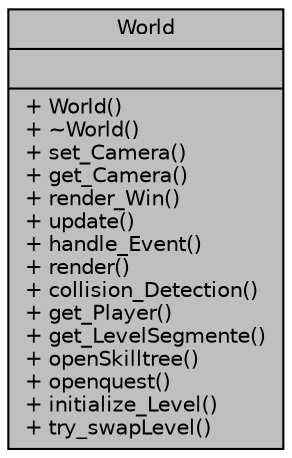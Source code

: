 digraph "World"
{
 // INTERACTIVE_SVG=YES
  bgcolor="transparent";
  edge [fontname="Helvetica",fontsize="10",labelfontname="Helvetica",labelfontsize="10"];
  node [fontname="Helvetica",fontsize="10",shape=record];
  Node1 [label="{World\n||+ World()\l+ ~World()\l+ set_Camera()\l+ get_Camera()\l+ render_Win()\l+ update()\l+ handle_Event()\l+ render()\l+ collision_Detection()\l+ get_Player()\l+ get_LevelSegmente()\l+ openSkilltree()\l+ openquest()\l+ initialize_Level()\l+ try_swapLevel()\l}",height=0.2,width=0.4,color="black", fillcolor="grey75", style="filled" fontcolor="black"];
}
